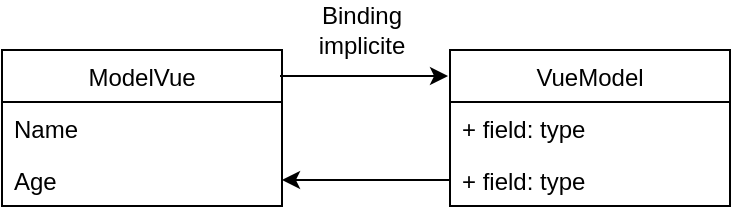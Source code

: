 <mxfile version="13.7.8" type="device"><diagram id="kTPpXOQpUd72OD83EIqe" name="Page-1"><mxGraphModel dx="796" dy="498" grid="1" gridSize="10" guides="1" tooltips="1" connect="1" arrows="1" fold="1" page="1" pageScale="1" pageWidth="827" pageHeight="1169" math="0" shadow="0"><root><mxCell id="0"/><mxCell id="1" parent="0"/><mxCell id="OssbQyT68D0da2ai1iQ4-9" value="" style="endArrow=classic;html=1;entryX=-0.007;entryY=0.167;entryDx=0;entryDy=0;entryPerimeter=0;" edge="1" parent="1" target="OssbQyT68D0da2ai1iQ4-5"><mxGeometry width="50" height="50" relative="1" as="geometry"><mxPoint x="299" y="113" as="sourcePoint"/><mxPoint x="470" y="170" as="targetPoint"/><Array as="points"><mxPoint x="330" y="113"/></Array></mxGeometry></mxCell><mxCell id="OssbQyT68D0da2ai1iQ4-10" value="" style="endArrow=classic;html=1;entryX=1;entryY=0.5;entryDx=0;entryDy=0;exitX=0;exitY=0.5;exitDx=0;exitDy=0;" edge="1" parent="1" source="OssbQyT68D0da2ai1iQ4-7" target="OssbQyT68D0da2ai1iQ4-3"><mxGeometry width="50" height="50" relative="1" as="geometry"><mxPoint x="420" y="220" as="sourcePoint"/><mxPoint x="470" y="170" as="targetPoint"/></mxGeometry></mxCell><mxCell id="OssbQyT68D0da2ai1iQ4-1" value="ModelVue" style="swimlane;fontStyle=0;childLayout=stackLayout;horizontal=1;startSize=26;fillColor=none;horizontalStack=0;resizeParent=1;resizeParentMax=0;resizeLast=0;collapsible=1;marginBottom=0;" vertex="1" parent="1"><mxGeometry x="160" y="100" width="140" height="78" as="geometry"/></mxCell><mxCell id="OssbQyT68D0da2ai1iQ4-2" value="Name" style="text;strokeColor=none;fillColor=none;align=left;verticalAlign=top;spacingLeft=4;spacingRight=4;overflow=hidden;rotatable=0;points=[[0,0.5],[1,0.5]];portConstraint=eastwest;" vertex="1" parent="OssbQyT68D0da2ai1iQ4-1"><mxGeometry y="26" width="140" height="26" as="geometry"/></mxCell><mxCell id="OssbQyT68D0da2ai1iQ4-3" value="Age" style="text;strokeColor=none;fillColor=none;align=left;verticalAlign=top;spacingLeft=4;spacingRight=4;overflow=hidden;rotatable=0;points=[[0,0.5],[1,0.5]];portConstraint=eastwest;" vertex="1" parent="OssbQyT68D0da2ai1iQ4-1"><mxGeometry y="52" width="140" height="26" as="geometry"/></mxCell><mxCell id="OssbQyT68D0da2ai1iQ4-5" value="VueModel" style="swimlane;fontStyle=0;childLayout=stackLayout;horizontal=1;startSize=26;fillColor=none;horizontalStack=0;resizeParent=1;resizeParentMax=0;resizeLast=0;collapsible=1;marginBottom=0;" vertex="1" parent="1"><mxGeometry x="384" y="100" width="140" height="78" as="geometry"/></mxCell><mxCell id="OssbQyT68D0da2ai1iQ4-6" value="+ field: type" style="text;strokeColor=none;fillColor=none;align=left;verticalAlign=top;spacingLeft=4;spacingRight=4;overflow=hidden;rotatable=0;points=[[0,0.5],[1,0.5]];portConstraint=eastwest;" vertex="1" parent="OssbQyT68D0da2ai1iQ4-5"><mxGeometry y="26" width="140" height="26" as="geometry"/></mxCell><mxCell id="OssbQyT68D0da2ai1iQ4-7" value="+ field: type" style="text;strokeColor=none;fillColor=none;align=left;verticalAlign=top;spacingLeft=4;spacingRight=4;overflow=hidden;rotatable=0;points=[[0,0.5],[1,0.5]];portConstraint=eastwest;" vertex="1" parent="OssbQyT68D0da2ai1iQ4-5"><mxGeometry y="52" width="140" height="26" as="geometry"/></mxCell><mxCell id="OssbQyT68D0da2ai1iQ4-11" value="Binding implicite" style="text;html=1;strokeColor=none;fillColor=none;align=center;verticalAlign=middle;whiteSpace=wrap;rounded=0;" vertex="1" parent="1"><mxGeometry x="320" y="80" width="40" height="20" as="geometry"/></mxCell></root></mxGraphModel></diagram></mxfile>